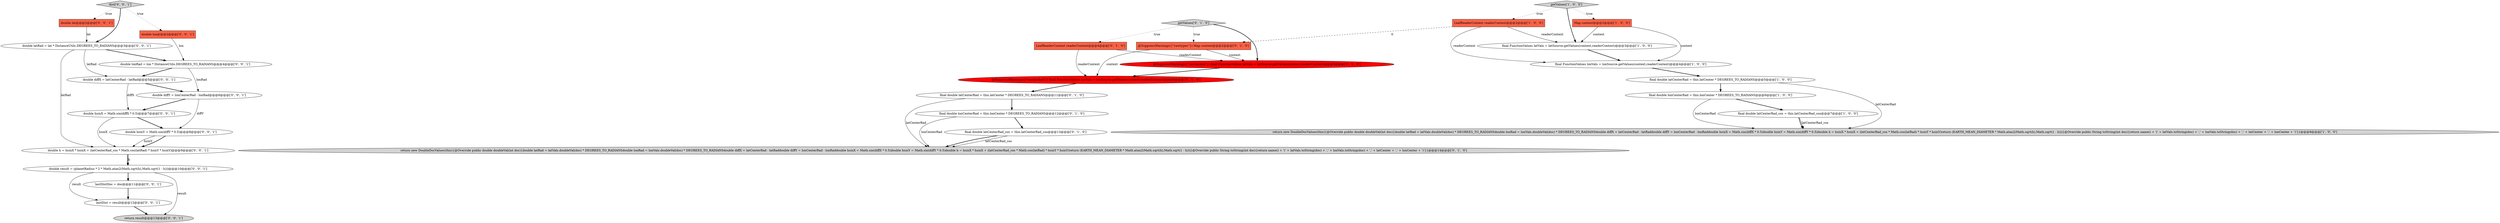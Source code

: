digraph {
20 [style = filled, label = "double latRad = lat * DistanceUtils.DEGREES_TO_RADIANS@@@3@@@['0', '0', '1']", fillcolor = white, shape = ellipse image = "AAA0AAABBB3BBB"];
28 [style = filled, label = "double hsinX = Math.sin(diffX * 0.5)@@@7@@@['0', '0', '1']", fillcolor = white, shape = ellipse image = "AAA0AAABBB3BBB"];
10 [style = filled, label = "LeafReaderContext readerContext@@@4@@@['0', '1', '0']", fillcolor = tomato, shape = box image = "AAA0AAABBB2BBB"];
6 [style = filled, label = "final double latCenterRad = this.latCenter * DEGREES_TO_RADIANS@@@5@@@['1', '0', '0']", fillcolor = white, shape = ellipse image = "AAA0AAABBB1BBB"];
26 [style = filled, label = "double hsinY = Math.sin(diffY * 0.5)@@@8@@@['0', '0', '1']", fillcolor = white, shape = ellipse image = "AAA0AAABBB3BBB"];
31 [style = filled, label = "double lat@@@2@@@['0', '0', '1']", fillcolor = tomato, shape = box image = "AAA0AAABBB3BBB"];
19 [style = filled, label = "double diffX = latCenterRad - latRad@@@5@@@['0', '0', '1']", fillcolor = white, shape = ellipse image = "AAA0AAABBB3BBB"];
15 [style = filled, label = "final double latCenterRad = this.latCenter * DEGREES_TO_RADIANS@@@11@@@['0', '1', '0']", fillcolor = white, shape = ellipse image = "AAA0AAABBB2BBB"];
18 [style = filled, label = "lastDist = result@@@12@@@['0', '0', '1']", fillcolor = white, shape = ellipse image = "AAA0AAABBB3BBB"];
25 [style = filled, label = "double diffY = lonCenterRad - lonRad@@@6@@@['0', '0', '1']", fillcolor = white, shape = ellipse image = "AAA0AAABBB3BBB"];
27 [style = filled, label = "double result = (planetRadius * 2 * Math.atan2(Math.sqrt(h),Math.sqrt(1 - h)))@@@10@@@['0', '0', '1']", fillcolor = white, shape = ellipse image = "AAA0AAABBB3BBB"];
24 [style = filled, label = "dist['0', '0', '1']", fillcolor = lightgray, shape = diamond image = "AAA0AAABBB3BBB"];
3 [style = filled, label = "return new DoubleDocValues(this){@Override public double doubleVal(int doc){double latRad = latVals.doubleVal(doc) * DEGREES_TO_RADIANSdouble lonRad = lonVals.doubleVal(doc) * DEGREES_TO_RADIANSdouble diffX = latCenterRad - latRaddouble diffY = lonCenterRad - lonRaddouble hsinX = Math.sin(diffX * 0.5)double hsinY = Math.sin(diffY * 0.5)double h = hsinX * hsinX + (latCenterRad_cos * Math.cos(latRad) * hsinY * hsinY)return (EARTH_MEAN_DIAMETER * Math.atan2(Math.sqrt(h),Math.sqrt(1 - h)))}@Override public String toString(int doc){return name() + '(' + latVals.toString(doc) + ',' + lonVals.toString(doc) + ',' + latCenter + ',' + lonCenter + ')'}}@@@8@@@['1', '0', '0']", fillcolor = lightgray, shape = ellipse image = "AAA0AAABBB1BBB"];
11 [style = filled, label = "@SuppressWarnings({\"unchecked\"}) final FunctionValues lonVals = lonSource.getValues(context,readerContext)@@@8@@@['0', '1', '0']", fillcolor = red, shape = ellipse image = "AAA1AAABBB2BBB"];
13 [style = filled, label = "@SuppressWarnings({\"rawtypes\"}) Map context@@@2@@@['0', '1', '0']", fillcolor = tomato, shape = box image = "AAA1AAABBB2BBB"];
4 [style = filled, label = "Map context@@@2@@@['1', '0', '0']", fillcolor = tomato, shape = box image = "AAA0AAABBB1BBB"];
9 [style = filled, label = "return new DoubleDocValues(this){@Override public double doubleVal(int doc){double latRad = latVals.doubleVal(doc) * DEGREES_TO_RADIANSdouble lonRad = lonVals.doubleVal(doc) * DEGREES_TO_RADIANSdouble diffX = latCenterRad - latRaddouble diffY = lonCenterRad - lonRaddouble hsinX = Math.sin(diffX * 0.5)double hsinY = Math.sin(diffY * 0.5)double h = hsinX * hsinX + (latCenterRad_cos * Math.cos(latRad) * hsinY * hsinY)return (EARTH_MEAN_DIAMETER * Math.atan2(Math.sqrt(h),Math.sqrt(1 - h)))}@Override public String toString(int doc){return name() + '(' + latVals.toString(doc) + ',' + lonVals.toString(doc) + ',' + latCenter + ',' + lonCenter + ')'}}@@@14@@@['0', '1', '0']", fillcolor = lightgray, shape = ellipse image = "AAA0AAABBB2BBB"];
30 [style = filled, label = "double h = hsinX * hsinX + (latCenterRad_cos * Math.cos(latRad) * hsinY * hsinY)@@@9@@@['0', '0', '1']", fillcolor = white, shape = ellipse image = "AAA0AAABBB3BBB"];
22 [style = filled, label = "double lonRad = lon * DistanceUtils.DEGREES_TO_RADIANS@@@4@@@['0', '0', '1']", fillcolor = white, shape = ellipse image = "AAA0AAABBB3BBB"];
1 [style = filled, label = "final double lonCenterRad = this.lonCenter * DEGREES_TO_RADIANS@@@6@@@['1', '0', '0']", fillcolor = white, shape = ellipse image = "AAA0AAABBB1BBB"];
0 [style = filled, label = "final FunctionValues lonVals = lonSource.getValues(context,readerContext)@@@4@@@['1', '0', '0']", fillcolor = white, shape = ellipse image = "AAA0AAABBB1BBB"];
8 [style = filled, label = "final FunctionValues latVals = latSource.getValues(context,readerContext)@@@3@@@['1', '0', '0']", fillcolor = white, shape = ellipse image = "AAA0AAABBB1BBB"];
23 [style = filled, label = "return result@@@13@@@['0', '0', '1']", fillcolor = lightgray, shape = ellipse image = "AAA0AAABBB3BBB"];
29 [style = filled, label = "lastDistDoc = doc@@@11@@@['0', '0', '1']", fillcolor = white, shape = ellipse image = "AAA0AAABBB3BBB"];
5 [style = filled, label = "getValues['1', '0', '0']", fillcolor = lightgray, shape = diamond image = "AAA0AAABBB1BBB"];
14 [style = filled, label = "@SuppressWarnings({\"unchecked\"}) final FunctionValues latVals = latSource.getValues(context,readerContext)@@@5@@@['0', '1', '0']", fillcolor = red, shape = ellipse image = "AAA1AAABBB2BBB"];
12 [style = filled, label = "getValues['0', '1', '0']", fillcolor = lightgray, shape = diamond image = "AAA0AAABBB2BBB"];
21 [style = filled, label = "double lon@@@2@@@['0', '0', '1']", fillcolor = tomato, shape = box image = "AAA0AAABBB3BBB"];
16 [style = filled, label = "final double latCenterRad_cos = this.latCenterRad_cos@@@13@@@['0', '1', '0']", fillcolor = white, shape = ellipse image = "AAA0AAABBB2BBB"];
17 [style = filled, label = "final double lonCenterRad = this.lonCenter * DEGREES_TO_RADIANS@@@12@@@['0', '1', '0']", fillcolor = white, shape = ellipse image = "AAA0AAABBB2BBB"];
2 [style = filled, label = "final double latCenterRad_cos = this.latCenterRad_cos@@@7@@@['1', '0', '0']", fillcolor = white, shape = ellipse image = "AAA0AAABBB1BBB"];
7 [style = filled, label = "LeafReaderContext readerContext@@@2@@@['1', '0', '0']", fillcolor = tomato, shape = box image = "AAA1AAABBB1BBB"];
25->26 [style = solid, label="diffY"];
5->8 [style = bold, label=""];
25->28 [style = bold, label=""];
4->8 [style = solid, label="context"];
13->14 [style = solid, label="context"];
18->23 [style = bold, label=""];
28->30 [style = solid, label="hsinX"];
22->19 [style = bold, label=""];
0->6 [style = bold, label=""];
26->30 [style = solid, label="hsinY"];
7->0 [style = solid, label="readerContext"];
2->3 [style = bold, label=""];
30->27 [style = bold, label=""];
24->31 [style = dotted, label="true"];
21->22 [style = solid, label="lon"];
10->14 [style = solid, label="readerContext"];
28->26 [style = bold, label=""];
30->27 [style = solid, label="h"];
20->30 [style = solid, label="latRad"];
10->11 [style = solid, label="readerContext"];
7->8 [style = solid, label="readerContext"];
13->11 [style = solid, label="context"];
11->15 [style = bold, label=""];
19->25 [style = bold, label=""];
6->3 [style = solid, label="latCenterRad"];
20->22 [style = bold, label=""];
26->30 [style = bold, label=""];
17->9 [style = solid, label="lonCenterRad"];
29->18 [style = bold, label=""];
8->0 [style = bold, label=""];
24->20 [style = bold, label=""];
5->4 [style = dotted, label="true"];
6->1 [style = bold, label=""];
15->17 [style = bold, label=""];
27->18 [style = solid, label="result"];
27->23 [style = solid, label="result"];
19->28 [style = solid, label="diffX"];
12->13 [style = dotted, label="true"];
12->10 [style = dotted, label="true"];
2->3 [style = solid, label="latCenterRad_cos"];
5->7 [style = dotted, label="true"];
16->9 [style = solid, label="latCenterRad_cos"];
12->14 [style = bold, label=""];
7->13 [style = dashed, label="0"];
15->9 [style = solid, label="latCenterRad"];
1->3 [style = solid, label="lonCenterRad"];
20->19 [style = solid, label="latRad"];
1->2 [style = bold, label=""];
31->20 [style = solid, label="lat"];
27->29 [style = bold, label=""];
24->21 [style = dotted, label="true"];
14->11 [style = bold, label=""];
4->0 [style = solid, label="context"];
16->9 [style = bold, label=""];
17->16 [style = bold, label=""];
22->25 [style = solid, label="lonRad"];
}
